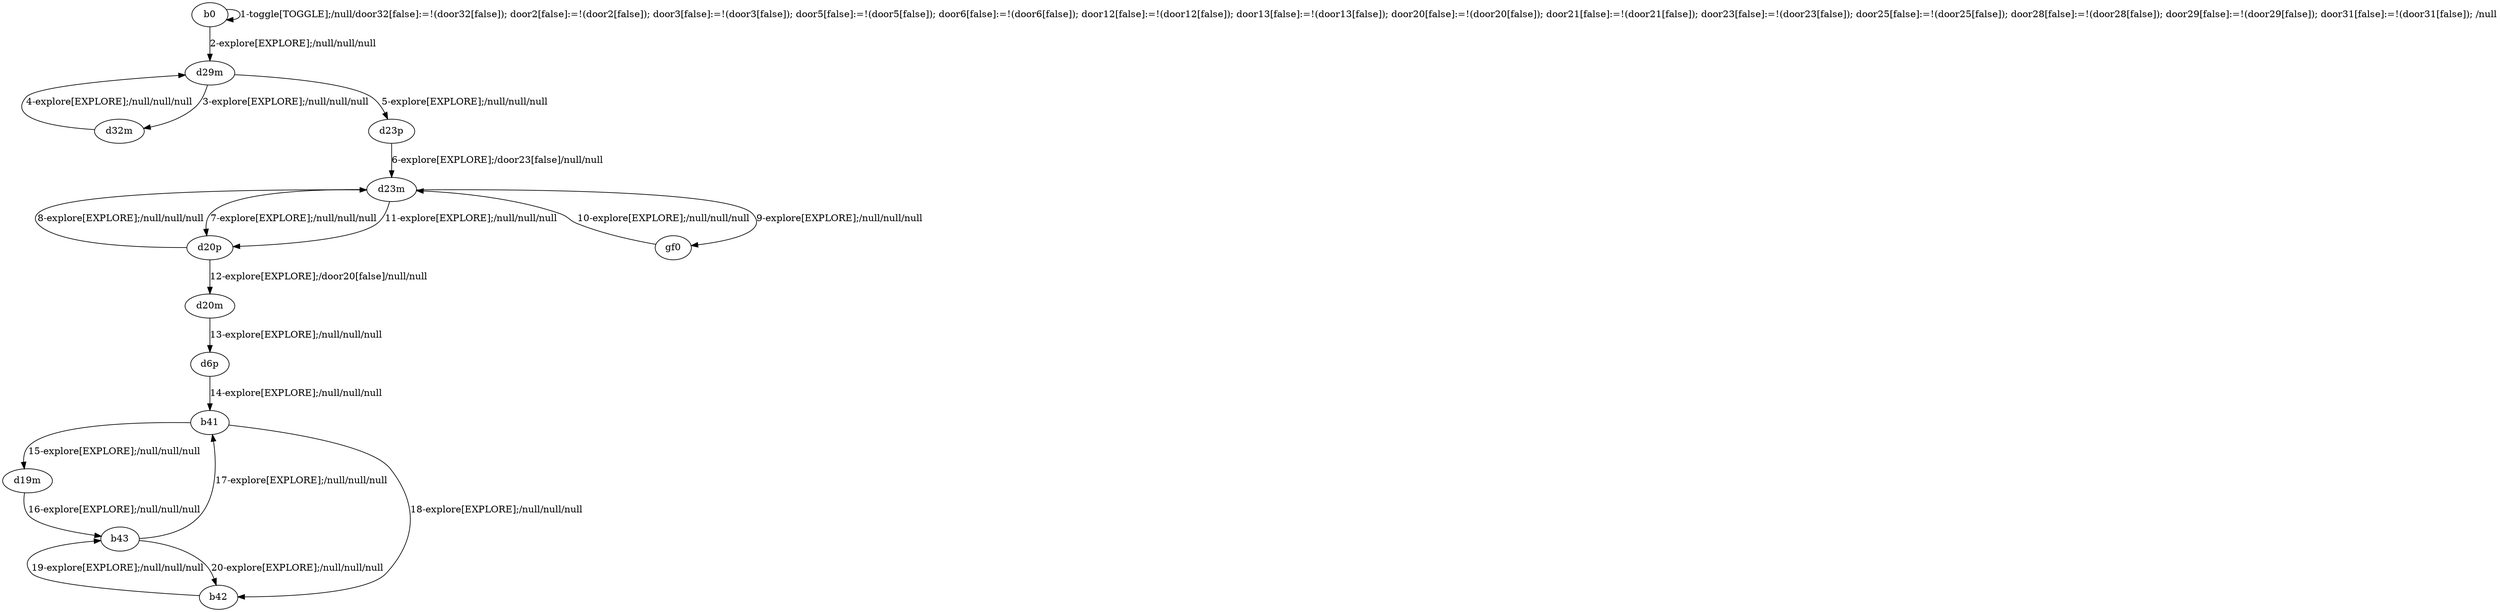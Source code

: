 # Total number of goals covered by this test: 4
# b41 --> d19m
# d19m --> b43
# b43 --> b42
# d6p --> b41

digraph g {
"b0" -> "b0" [label = "1-toggle[TOGGLE];/null/door32[false]:=!(door32[false]); door2[false]:=!(door2[false]); door3[false]:=!(door3[false]); door5[false]:=!(door5[false]); door6[false]:=!(door6[false]); door12[false]:=!(door12[false]); door13[false]:=!(door13[false]); door20[false]:=!(door20[false]); door21[false]:=!(door21[false]); door23[false]:=!(door23[false]); door25[false]:=!(door25[false]); door28[false]:=!(door28[false]); door29[false]:=!(door29[false]); door31[false]:=!(door31[false]); /null"];
"b0" -> "d29m" [label = "2-explore[EXPLORE];/null/null/null"];
"d29m" -> "d32m" [label = "3-explore[EXPLORE];/null/null/null"];
"d32m" -> "d29m" [label = "4-explore[EXPLORE];/null/null/null"];
"d29m" -> "d23p" [label = "5-explore[EXPLORE];/null/null/null"];
"d23p" -> "d23m" [label = "6-explore[EXPLORE];/door23[false]/null/null"];
"d23m" -> "d20p" [label = "7-explore[EXPLORE];/null/null/null"];
"d20p" -> "d23m" [label = "8-explore[EXPLORE];/null/null/null"];
"d23m" -> "gf0" [label = "9-explore[EXPLORE];/null/null/null"];
"gf0" -> "d23m" [label = "10-explore[EXPLORE];/null/null/null"];
"d23m" -> "d20p" [label = "11-explore[EXPLORE];/null/null/null"];
"d20p" -> "d20m" [label = "12-explore[EXPLORE];/door20[false]/null/null"];
"d20m" -> "d6p" [label = "13-explore[EXPLORE];/null/null/null"];
"d6p" -> "b41" [label = "14-explore[EXPLORE];/null/null/null"];
"b41" -> "d19m" [label = "15-explore[EXPLORE];/null/null/null"];
"d19m" -> "b43" [label = "16-explore[EXPLORE];/null/null/null"];
"b43" -> "b41" [label = "17-explore[EXPLORE];/null/null/null"];
"b41" -> "b42" [label = "18-explore[EXPLORE];/null/null/null"];
"b42" -> "b43" [label = "19-explore[EXPLORE];/null/null/null"];
"b43" -> "b42" [label = "20-explore[EXPLORE];/null/null/null"];
}